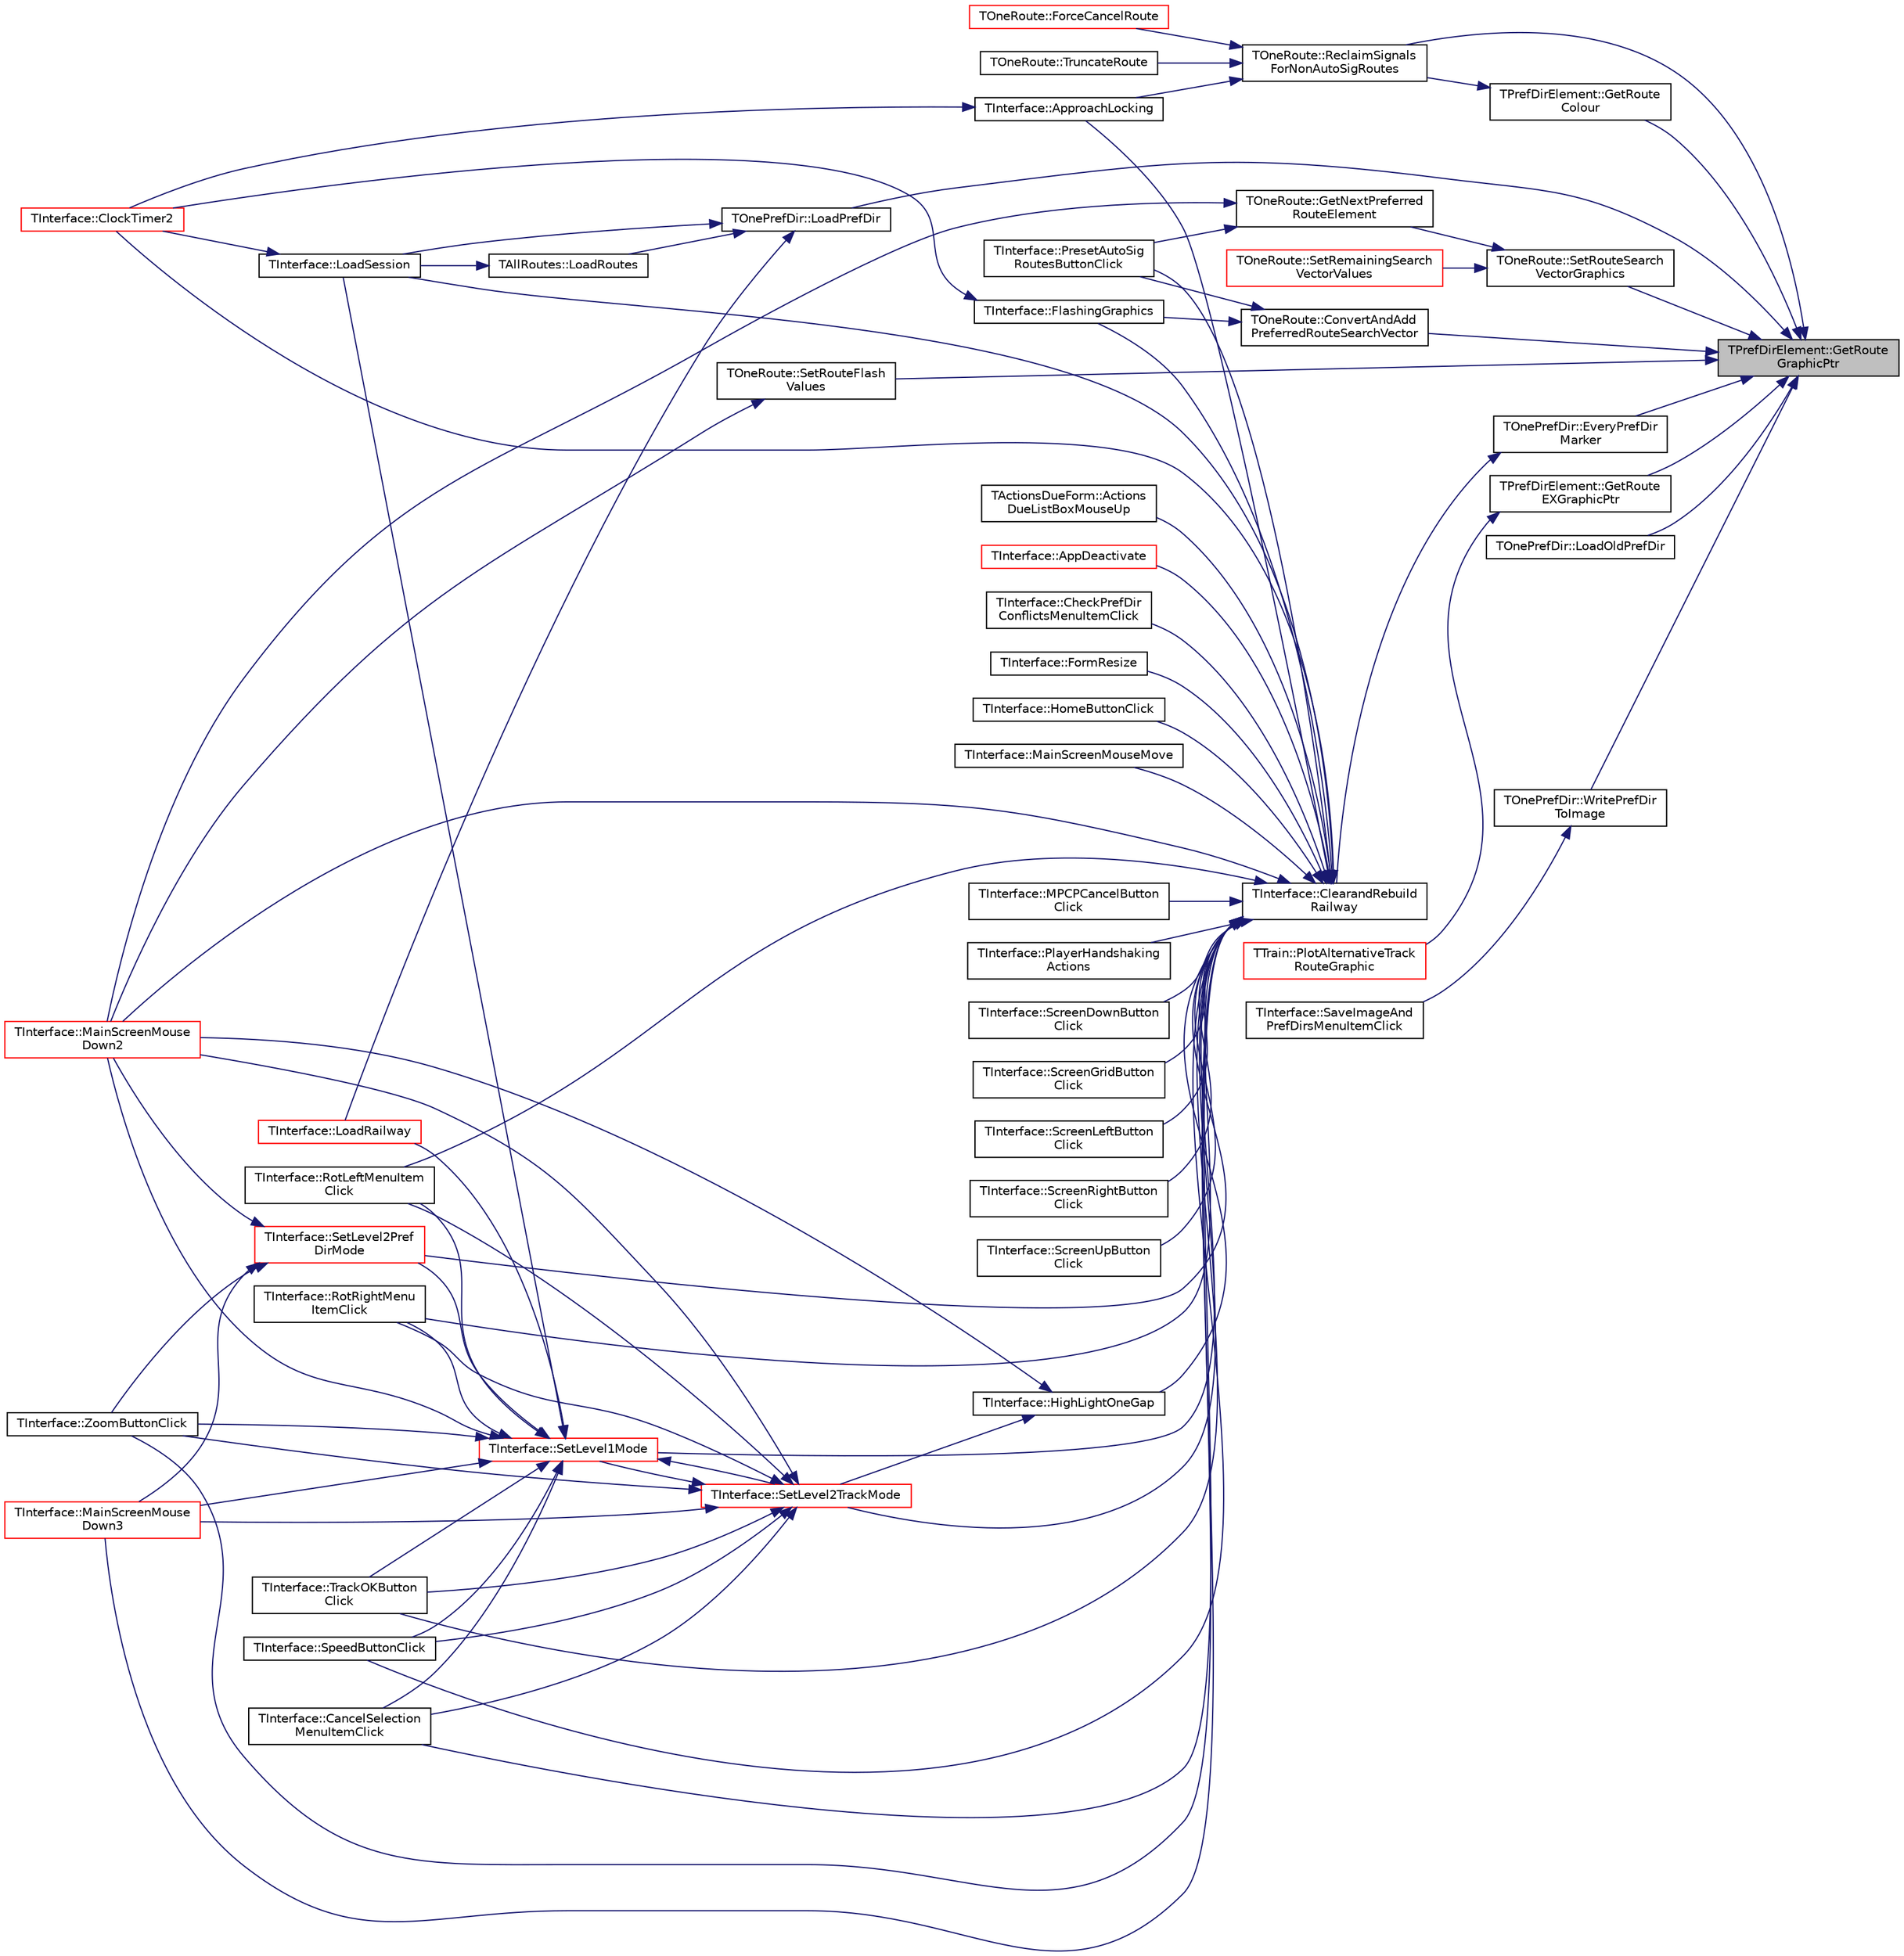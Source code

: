 digraph "TPrefDirElement::GetRouteGraphicPtr"
{
 // INTERACTIVE_SVG=YES
 // LATEX_PDF_SIZE
  edge [fontname="Helvetica",fontsize="10",labelfontname="Helvetica",labelfontsize="10"];
  node [fontname="Helvetica",fontsize="10",shape=record];
  rankdir="RL";
  Node1 [label="TPrefDirElement::GetRoute\lGraphicPtr",height=0.2,width=0.4,color="black", fillcolor="grey75", style="filled", fontcolor="black",tooltip="picks up the appropriate route graphic"];
  Node1 -> Node2 [dir="back",color="midnightblue",fontsize="10",style="solid",fontname="Helvetica"];
  Node2 [label="TOneRoute::ConvertAndAdd\lPreferredRouteSearchVector",height=0.2,width=0.4,color="black", fillcolor="white", style="filled",URL="$class_t_one_route.html#a36ba8adc8b4a47908ee4e1b8e75792ca",tooltip="Called after a preferred (i.e. preferred direction or automatic signals) route has been selected and ..."];
  Node2 -> Node3 [dir="back",color="midnightblue",fontsize="10",style="solid",fontname="Helvetica"];
  Node3 [label="TInterface::FlashingGraphics",height=0.2,width=0.4,color="black", fillcolor="white", style="filled",URL="$class_t_interface.html#a7e6535742855a19cb3e35b1711a7ab59",tooltip="Deal with any warning graphics that need to flash (call on, signal stop, crash etc),..."];
  Node3 -> Node4 [dir="back",color="midnightblue",fontsize="10",style="solid",fontname="Helvetica"];
  Node4 [label="TInterface::ClockTimer2",height=0.2,width=0.4,color="red", fillcolor="white", style="filled",URL="$class_t_interface.html#a6139ffb52492eb89e5487a8a3cd647b5",tooltip="The main loop, called every clock tick via MasterClockTimer."];
  Node2 -> Node6 [dir="back",color="midnightblue",fontsize="10",style="solid",fontname="Helvetica"];
  Node6 [label="TInterface::PresetAutoSig\lRoutesButtonClick",height=0.2,width=0.4,color="black", fillcolor="white", style="filled",URL="$class_t_interface.html#aa639148521a793641e694b15486b5055",tooltip=" "];
  Node1 -> Node7 [dir="back",color="midnightblue",fontsize="10",style="solid",fontname="Helvetica"];
  Node7 [label="TOnePrefDir::EveryPrefDir\lMarker",height=0.2,width=0.4,color="black", fillcolor="white", style="filled",URL="$class_t_one_pref_dir.html#a9b425a3ed8ef998e2366d13ad52bf08c",tooltip="Similar to PrefDirMarker but used only to display EveryPrefDir - red for unidirectional PrefDir & gre..."];
  Node7 -> Node8 [dir="back",color="midnightblue",fontsize="10",style="solid",fontname="Helvetica"];
  Node8 [label="TInterface::ClearandRebuild\lRailway",height=0.2,width=0.4,color="black", fillcolor="white", style="filled",URL="$class_t_interface.html#aaa05ac95703a25e1fb4863779854967c",tooltip="< Sets the information panel message for zoom-out or paused modes"];
  Node8 -> Node9 [dir="back",color="midnightblue",fontsize="10",style="solid",fontname="Helvetica"];
  Node9 [label="TActionsDueForm::Actions\lDueListBoxMouseUp",height=0.2,width=0.4,color="black", fillcolor="white", style="filled",URL="$class_t_actions_due_form.html#ac44cd181601f65f5944910f931c5d343",tooltip=" "];
  Node8 -> Node10 [dir="back",color="midnightblue",fontsize="10",style="solid",fontname="Helvetica"];
  Node10 [label="TInterface::AppDeactivate",height=0.2,width=0.4,color="red", fillcolor="white", style="filled",URL="$class_t_interface.html#a75f68c918750c0e007ea7a85d718e2ab",tooltip=" "];
  Node8 -> Node12 [dir="back",color="midnightblue",fontsize="10",style="solid",fontname="Helvetica"];
  Node12 [label="TInterface::ApproachLocking",height=0.2,width=0.4,color="black", fillcolor="white", style="filled",URL="$class_t_interface.html#a0a89df44c20c9e2c096e66e2950c79a6",tooltip="Function that deals with approach locking during ClockTimer2 function."];
  Node12 -> Node4 [dir="back",color="midnightblue",fontsize="10",style="solid",fontname="Helvetica"];
  Node8 -> Node13 [dir="back",color="midnightblue",fontsize="10",style="solid",fontname="Helvetica"];
  Node13 [label="TInterface::CancelSelection\lMenuItemClick",height=0.2,width=0.4,color="black", fillcolor="white", style="filled",URL="$class_t_interface.html#a2fb2cd7dbddb7fa689ea994e9ffc10ff",tooltip=" "];
  Node8 -> Node14 [dir="back",color="midnightblue",fontsize="10",style="solid",fontname="Helvetica"];
  Node14 [label="TInterface::CheckPrefDir\lConflictsMenuItemClick",height=0.2,width=0.4,color="black", fillcolor="white", style="filled",URL="$class_t_interface.html#ac41a9993a63b3b5b6a8acb30e8f606f5",tooltip=" "];
  Node8 -> Node4 [dir="back",color="midnightblue",fontsize="10",style="solid",fontname="Helvetica"];
  Node8 -> Node3 [dir="back",color="midnightblue",fontsize="10",style="solid",fontname="Helvetica"];
  Node8 -> Node15 [dir="back",color="midnightblue",fontsize="10",style="solid",fontname="Helvetica"];
  Node15 [label="TInterface::FormResize",height=0.2,width=0.4,color="black", fillcolor="white", style="filled",URL="$class_t_interface.html#a3fe9878a003d343a06f09c8f421e5a3b",tooltip=" "];
  Node8 -> Node16 [dir="back",color="midnightblue",fontsize="10",style="solid",fontname="Helvetica"];
  Node16 [label="TInterface::HighLightOneGap",height=0.2,width=0.4,color="black", fillcolor="white", style="filled",URL="$class_t_interface.html#a44bce128da0e5ae552031e39552d0c39",tooltip="Called during gap setting to mark a gap with a red ellipse and ask user to select the corresponding g..."];
  Node16 -> Node17 [dir="back",color="midnightblue",fontsize="10",style="solid",fontname="Helvetica"];
  Node17 [label="TInterface::MainScreenMouse\lDown2",height=0.2,width=0.4,color="red", fillcolor="white", style="filled",URL="$class_t_interface.html#abf07d5edc1507de381825f17620748b2",tooltip="Called when mouse button clicked in zoom-in mode."];
  Node16 -> Node19 [dir="back",color="midnightblue",fontsize="10",style="solid",fontname="Helvetica"];
  Node19 [label="TInterface::SetLevel2TrackMode",height=0.2,width=0.4,color="red", fillcolor="white", style="filled",URL="$class_t_interface.html#a19ee788122a66d7e97873159bf2e4e4b",tooltip="Sets the Level2TrackMode user mode, using the Level2TrackMode variable to determine the mode."];
  Node19 -> Node13 [dir="back",color="midnightblue",fontsize="10",style="solid",fontname="Helvetica"];
  Node19 -> Node17 [dir="back",color="midnightblue",fontsize="10",style="solid",fontname="Helvetica"];
  Node19 -> Node34 [dir="back",color="midnightblue",fontsize="10",style="solid",fontname="Helvetica"];
  Node34 [label="TInterface::MainScreenMouse\lDown3",height=0.2,width=0.4,color="red", fillcolor="white", style="filled",URL="$class_t_interface.html#a8c96de45b013362b03ad0e8725a7c64b",tooltip="Called when mouse button clicked in zoom-out mode."];
  Node19 -> Node44 [dir="back",color="midnightblue",fontsize="10",style="solid",fontname="Helvetica"];
  Node44 [label="TInterface::RotLeftMenuItem\lClick",height=0.2,width=0.4,color="black", fillcolor="white", style="filled",URL="$class_t_interface.html#a3cf2db0424e05908b20a97130895d056",tooltip=" "];
  Node19 -> Node45 [dir="back",color="midnightblue",fontsize="10",style="solid",fontname="Helvetica"];
  Node45 [label="TInterface::RotRightMenu\lItemClick",height=0.2,width=0.4,color="black", fillcolor="white", style="filled",URL="$class_t_interface.html#aa6e7359ece526e43589456e9a31851a0",tooltip=" "];
  Node19 -> Node49 [dir="back",color="midnightblue",fontsize="10",style="solid",fontname="Helvetica"];
  Node49 [label="TInterface::SetLevel1Mode",height=0.2,width=0.4,color="red", fillcolor="white", style="filled",URL="$class_t_interface.html#acf77f2eeeac0775fde4f25ba46099e0b",tooltip="Sets the Level1 user mode, using the Level1Mode variable to determine the mode."];
  Node49 -> Node13 [dir="back",color="midnightblue",fontsize="10",style="solid",fontname="Helvetica"];
  Node49 -> Node77 [dir="back",color="midnightblue",fontsize="10",style="solid",fontname="Helvetica"];
  Node77 [label="TInterface::LoadRailway",height=0.2,width=0.4,color="red", fillcolor="white", style="filled",URL="$class_t_interface.html#a95c3545a30171ca5a08e34c58160079c",tooltip="Load a railway file. The Active elements marker now has a '1' at the end if there are user graphics t..."];
  Node49 -> Node60 [dir="back",color="midnightblue",fontsize="10",style="solid",fontname="Helvetica"];
  Node60 [label="TInterface::LoadSession",height=0.2,width=0.4,color="black", fillcolor="white", style="filled",URL="$class_t_interface.html#a636b1b4bd29f2678a3290ed2d282f1c2",tooltip="Load a session file."];
  Node60 -> Node4 [dir="back",color="midnightblue",fontsize="10",style="solid",fontname="Helvetica"];
  Node49 -> Node17 [dir="back",color="midnightblue",fontsize="10",style="solid",fontname="Helvetica"];
  Node49 -> Node34 [dir="back",color="midnightblue",fontsize="10",style="solid",fontname="Helvetica"];
  Node49 -> Node44 [dir="back",color="midnightblue",fontsize="10",style="solid",fontname="Helvetica"];
  Node49 -> Node45 [dir="back",color="midnightblue",fontsize="10",style="solid",fontname="Helvetica"];
  Node49 -> Node104 [dir="back",color="midnightblue",fontsize="10",style="solid",fontname="Helvetica"];
  Node104 [label="TInterface::SetLevel2Pref\lDirMode",height=0.2,width=0.4,color="red", fillcolor="white", style="filled",URL="$class_t_interface.html#af01b649aa75f881cbfd2f14a60533bcc",tooltip="Sets the Level2PrefDirMode user mode, using the Level2PrefDirMode variable to determine the mode."];
  Node104 -> Node17 [dir="back",color="midnightblue",fontsize="10",style="solid",fontname="Helvetica"];
  Node104 -> Node34 [dir="back",color="midnightblue",fontsize="10",style="solid",fontname="Helvetica"];
  Node104 -> Node105 [dir="back",color="midnightblue",fontsize="10",style="solid",fontname="Helvetica"];
  Node105 [label="TInterface::ZoomButtonClick",height=0.2,width=0.4,color="black", fillcolor="white", style="filled",URL="$class_t_interface.html#a08305797df7dfbdd16b3e8900c33e0bc",tooltip=" "];
  Node49 -> Node19 [dir="back",color="midnightblue",fontsize="10",style="solid",fontname="Helvetica"];
  Node49 -> Node107 [dir="back",color="midnightblue",fontsize="10",style="solid",fontname="Helvetica"];
  Node107 [label="TInterface::SpeedButtonClick",height=0.2,width=0.4,color="black", fillcolor="white", style="filled",URL="$class_t_interface.html#ab1487b7a54ebacf27d7b980c65723d18",tooltip=" "];
  Node49 -> Node109 [dir="back",color="midnightblue",fontsize="10",style="solid",fontname="Helvetica"];
  Node109 [label="TInterface::TrackOKButton\lClick",height=0.2,width=0.4,color="black", fillcolor="white", style="filled",URL="$class_t_interface.html#aab42b12ff3ba43ad2f70994b5399dd90",tooltip=" "];
  Node49 -> Node105 [dir="back",color="midnightblue",fontsize="10",style="solid",fontname="Helvetica"];
  Node19 -> Node107 [dir="back",color="midnightblue",fontsize="10",style="solid",fontname="Helvetica"];
  Node19 -> Node109 [dir="back",color="midnightblue",fontsize="10",style="solid",fontname="Helvetica"];
  Node19 -> Node105 [dir="back",color="midnightblue",fontsize="10",style="solid",fontname="Helvetica"];
  Node8 -> Node115 [dir="back",color="midnightblue",fontsize="10",style="solid",fontname="Helvetica"];
  Node115 [label="TInterface::HomeButtonClick",height=0.2,width=0.4,color="black", fillcolor="white", style="filled",URL="$class_t_interface.html#a19e64ee6952b0fd3c260eb05c14a34c8",tooltip=" "];
  Node8 -> Node60 [dir="back",color="midnightblue",fontsize="10",style="solid",fontname="Helvetica"];
  Node8 -> Node17 [dir="back",color="midnightblue",fontsize="10",style="solid",fontname="Helvetica"];
  Node8 -> Node34 [dir="back",color="midnightblue",fontsize="10",style="solid",fontname="Helvetica"];
  Node8 -> Node116 [dir="back",color="midnightblue",fontsize="10",style="solid",fontname="Helvetica"];
  Node116 [label="TInterface::MainScreenMouseMove",height=0.2,width=0.4,color="black", fillcolor="white", style="filled",URL="$class_t_interface.html#abb268a3a209bc0d66111540c84345c1b",tooltip=" "];
  Node8 -> Node117 [dir="back",color="midnightblue",fontsize="10",style="solid",fontname="Helvetica"];
  Node117 [label="TInterface::MPCPCancelButton\lClick",height=0.2,width=0.4,color="black", fillcolor="white", style="filled",URL="$class_t_interface.html#acbfe5d5234713c3537cc5ca3ef17bda6",tooltip=" "];
  Node8 -> Node118 [dir="back",color="midnightblue",fontsize="10",style="solid",fontname="Helvetica"];
  Node118 [label="TInterface::PlayerHandshaking\lActions",height=0.2,width=0.4,color="black", fillcolor="white", style="filled",URL="$class_t_interface.html#a7026d6ca5ea0bad9f6e0f8a0494ff2c9",tooltip="called in ClockTimer2 if player multiplay in progress"];
  Node8 -> Node6 [dir="back",color="midnightblue",fontsize="10",style="solid",fontname="Helvetica"];
  Node8 -> Node44 [dir="back",color="midnightblue",fontsize="10",style="solid",fontname="Helvetica"];
  Node8 -> Node45 [dir="back",color="midnightblue",fontsize="10",style="solid",fontname="Helvetica"];
  Node8 -> Node119 [dir="back",color="midnightblue",fontsize="10",style="solid",fontname="Helvetica"];
  Node119 [label="TInterface::ScreenDownButton\lClick",height=0.2,width=0.4,color="black", fillcolor="white", style="filled",URL="$class_t_interface.html#ad53c136eca39fddb0e7e49a4b7018f66",tooltip=" "];
  Node8 -> Node120 [dir="back",color="midnightblue",fontsize="10",style="solid",fontname="Helvetica"];
  Node120 [label="TInterface::ScreenGridButton\lClick",height=0.2,width=0.4,color="black", fillcolor="white", style="filled",URL="$class_t_interface.html#a05d882d712519bd79267e4ce5a52269c",tooltip=" "];
  Node8 -> Node121 [dir="back",color="midnightblue",fontsize="10",style="solid",fontname="Helvetica"];
  Node121 [label="TInterface::ScreenLeftButton\lClick",height=0.2,width=0.4,color="black", fillcolor="white", style="filled",URL="$class_t_interface.html#a358ab18cab57f8a5b5b850387039f822",tooltip=" "];
  Node8 -> Node122 [dir="back",color="midnightblue",fontsize="10",style="solid",fontname="Helvetica"];
  Node122 [label="TInterface::ScreenRightButton\lClick",height=0.2,width=0.4,color="black", fillcolor="white", style="filled",URL="$class_t_interface.html#aba3f772739d000bcbd8059181417a9b3",tooltip=" "];
  Node8 -> Node123 [dir="back",color="midnightblue",fontsize="10",style="solid",fontname="Helvetica"];
  Node123 [label="TInterface::ScreenUpButton\lClick",height=0.2,width=0.4,color="black", fillcolor="white", style="filled",URL="$class_t_interface.html#a714f1498bb6cbbd706f6ed0882c4b03d",tooltip=" "];
  Node8 -> Node49 [dir="back",color="midnightblue",fontsize="10",style="solid",fontname="Helvetica"];
  Node8 -> Node104 [dir="back",color="midnightblue",fontsize="10",style="solid",fontname="Helvetica"];
  Node8 -> Node19 [dir="back",color="midnightblue",fontsize="10",style="solid",fontname="Helvetica"];
  Node8 -> Node107 [dir="back",color="midnightblue",fontsize="10",style="solid",fontname="Helvetica"];
  Node8 -> Node109 [dir="back",color="midnightblue",fontsize="10",style="solid",fontname="Helvetica"];
  Node8 -> Node105 [dir="back",color="midnightblue",fontsize="10",style="solid",fontname="Helvetica"];
  Node1 -> Node124 [dir="back",color="midnightblue",fontsize="10",style="solid",fontname="Helvetica"];
  Node124 [label="TPrefDirElement::GetRoute\lColour",height=0.2,width=0.4,color="black", fillcolor="white", style="filled",URL="$class_t_pref_dir_element.html#a219b4ab8ef8593aff5f2cfb748362537",tooltip="finds the route colour for a specific prefdir element with EXGraphicPtr EXG"];
  Node124 -> Node125 [dir="back",color="midnightblue",fontsize="10",style="solid",fontname="Helvetica"];
  Node125 [label="TOneRoute::ReclaimSignals\lForNonAutoSigRoutes",height=0.2,width=0.4,color="black", fillcolor="white", style="filled",URL="$class_t_one_route.html#abe80edcf03788c54efde83431bd68eaa",tooltip="Adds signal to front/end of green or red routes when blue route truncated or removed."];
  Node125 -> Node12 [dir="back",color="midnightblue",fontsize="10",style="solid",fontname="Helvetica"];
  Node125 -> Node126 [dir="back",color="midnightblue",fontsize="10",style="solid",fontname="Helvetica"];
  Node126 [label="TOneRoute::ForceCancelRoute",height=0.2,width=0.4,color="red", fillcolor="white", style="filled",URL="$class_t_one_route.html#a491fff1e619a9dc79774acf85eed72a5",tooltip="Cancel a route immediately if a train occupies it when travelling in the wrong direction (or occupies..."];
  Node125 -> Node133 [dir="back",color="midnightblue",fontsize="10",style="solid",fontname="Helvetica"];
  Node133 [label="TOneRoute::TruncateRoute",height=0.2,width=0.4,color="black", fillcolor="white", style="filled",URL="$class_t_one_route.html#a431473ce9a2ef6c49781ab84c972a641",tooltip="Examines the route to see whether the element at H & V is in the route, and if not returns a ReturnFl..."];
  Node1 -> Node134 [dir="back",color="midnightblue",fontsize="10",style="solid",fontname="Helvetica"];
  Node134 [label="TPrefDirElement::GetRoute\lEXGraphicPtr",height=0.2,width=0.4,color="black", fillcolor="white", style="filled",URL="$class_t_pref_dir_element.html#a9dfc04bfa3abf32eb043d771381f971a",tooltip="Returns route graphic."];
  Node134 -> Node135 [dir="back",color="midnightblue",fontsize="10",style="solid",fontname="Helvetica"];
  Node135 [label="TTrain::PlotAlternativeTrack\lRouteGraphic",height=0.2,width=0.4,color="red", fillcolor="white", style="filled",URL="$class_t_train.html#aa21e18b3085773ca8351c446911611c1",tooltip="When a train moves off a bridge the other track may contain a route or have a train on it that has be..."];
  Node1 -> Node147 [dir="back",color="midnightblue",fontsize="10",style="solid",fontname="Helvetica"];
  Node147 [label="TOnePrefDir::LoadOldPrefDir",height=0.2,width=0.4,color="black", fillcolor="white", style="filled",URL="$class_t_one_pref_dir.html#a614933ff3958e4b8c9be9bc78159d9e8",tooltip="Old version of LoadPrefDir, used during development when the save format changed so the old files cou..."];
  Node1 -> Node148 [dir="back",color="midnightblue",fontsize="10",style="solid",fontname="Helvetica"];
  Node148 [label="TOnePrefDir::LoadPrefDir",height=0.2,width=0.4,color="black", fillcolor="white", style="filled",URL="$class_t_one_pref_dir.html#a0779c9edd1ba268356590aac4719166d",tooltip="Load a vector and map of preferred directions from the file."];
  Node148 -> Node77 [dir="back",color="midnightblue",fontsize="10",style="solid",fontname="Helvetica"];
  Node148 -> Node149 [dir="back",color="midnightblue",fontsize="10",style="solid",fontname="Helvetica"];
  Node149 [label="TAllRoutes::LoadRoutes",height=0.2,width=0.4,color="black", fillcolor="white", style="filled",URL="$class_t_all_routes.html#adadd08bb4cbbcaeba918f20c6c103a39",tooltip="Loads the routes from a session file."];
  Node149 -> Node60 [dir="back",color="midnightblue",fontsize="10",style="solid",fontname="Helvetica"];
  Node148 -> Node60 [dir="back",color="midnightblue",fontsize="10",style="solid",fontname="Helvetica"];
  Node1 -> Node125 [dir="back",color="midnightblue",fontsize="10",style="solid",fontname="Helvetica"];
  Node1 -> Node150 [dir="back",color="midnightblue",fontsize="10",style="solid",fontname="Helvetica"];
  Node150 [label="TOneRoute::SetRouteFlash\lValues",height=0.2,width=0.4,color="black", fillcolor="white", style="filled",URL="$class_t_one_route.html#a767d992d3794bbd31c8641e9ecb5f7dd",tooltip="After a route has been selected successfully this function sets all RouteFlash (see above) values app..."];
  Node150 -> Node17 [dir="back",color="midnightblue",fontsize="10",style="solid",fontname="Helvetica"];
  Node1 -> Node151 [dir="back",color="midnightblue",fontsize="10",style="solid",fontname="Helvetica"];
  Node151 [label="TOneRoute::SetRouteSearch\lVectorGraphics",height=0.2,width=0.4,color="black", fillcolor="white", style="filled",URL="$class_t_one_route.html#ab8570cc4c3941927b206c015a9813af0",tooltip="Set values for EXGraphicPtr and EntryDirectionGraphicPtr for all elements in SearchVector so that the..."];
  Node151 -> Node152 [dir="back",color="midnightblue",fontsize="10",style="solid",fontname="Helvetica"];
  Node152 [label="TOneRoute::GetNextPreferred\lRouteElement",height=0.2,width=0.4,color="black", fillcolor="white", style="filled",URL="$class_t_one_route.html#a974ac7ab4cb5e6a5df33a3d7b3563315",tooltip="Try to find a set of linked tracks that lie on preferred directions between the route start element a..."];
  Node152 -> Node17 [dir="back",color="midnightblue",fontsize="10",style="solid",fontname="Helvetica"];
  Node152 -> Node6 [dir="back",color="midnightblue",fontsize="10",style="solid",fontname="Helvetica"];
  Node151 -> Node153 [dir="back",color="midnightblue",fontsize="10",style="solid",fontname="Helvetica"];
  Node153 [label="TOneRoute::SetRemainingSearch\lVectorValues",height=0.2,width=0.4,color="red", fillcolor="white", style="filled",URL="$class_t_one_route.html#a8f8fe8f852dd24cf8d12933f22b5750c",tooltip="Called when setting unrestricted routes to set the route element values appropriately after a success..."];
  Node1 -> Node155 [dir="back",color="midnightblue",fontsize="10",style="solid",fontname="Helvetica"];
  Node155 [label="TOnePrefDir::WritePrefDir\lToImage",height=0.2,width=0.4,color="black", fillcolor="white", style="filled",URL="$class_t_one_pref_dir.html#af87440e0ace47b20c8a874c51b314064",tooltip="Used when creating a bitmap image to display preferred directions (as on screen during 'Set preferred..."];
  Node155 -> Node156 [dir="back",color="midnightblue",fontsize="10",style="solid",fontname="Helvetica"];
  Node156 [label="TInterface::SaveImageAnd\lPrefDirsMenuItemClick",height=0.2,width=0.4,color="black", fillcolor="white", style="filled",URL="$class_t_interface.html#ab73377784e302350bcc4f1fed4f8d90a",tooltip=" "];
}
